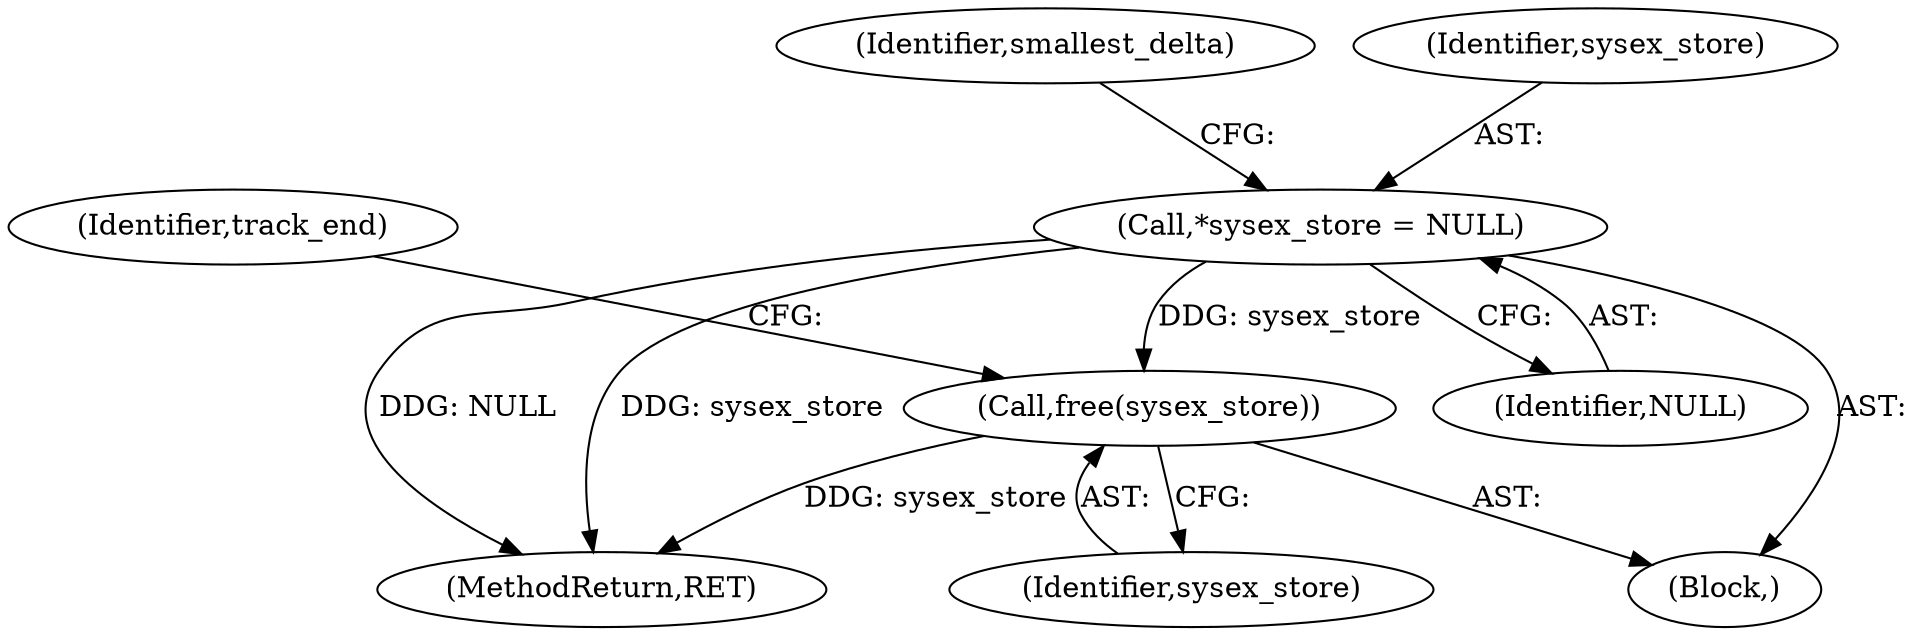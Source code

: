 digraph "0_wildmidi_660b513d99bced8783a4a5984ac2f742c74ebbdd_1@pointer" {
"1000160" [label="(Call,*sysex_store = NULL)"];
"1001511" [label="(Call,free(sysex_store))"];
"1000160" [label="(Call,*sysex_store = NULL)"];
"1000167" [label="(Identifier,smallest_delta)"];
"1001533" [label="(MethodReturn,RET)"];
"1001512" [label="(Identifier,sysex_store)"];
"1001511" [label="(Call,free(sysex_store))"];
"1001514" [label="(Identifier,track_end)"];
"1000161" [label="(Identifier,sysex_store)"];
"1000123" [label="(Block,)"];
"1000162" [label="(Identifier,NULL)"];
"1000160" -> "1000123"  [label="AST: "];
"1000160" -> "1000162"  [label="CFG: "];
"1000161" -> "1000160"  [label="AST: "];
"1000162" -> "1000160"  [label="AST: "];
"1000167" -> "1000160"  [label="CFG: "];
"1000160" -> "1001533"  [label="DDG: NULL"];
"1000160" -> "1001533"  [label="DDG: sysex_store"];
"1000160" -> "1001511"  [label="DDG: sysex_store"];
"1001511" -> "1000123"  [label="AST: "];
"1001511" -> "1001512"  [label="CFG: "];
"1001512" -> "1001511"  [label="AST: "];
"1001514" -> "1001511"  [label="CFG: "];
"1001511" -> "1001533"  [label="DDG: sysex_store"];
}
